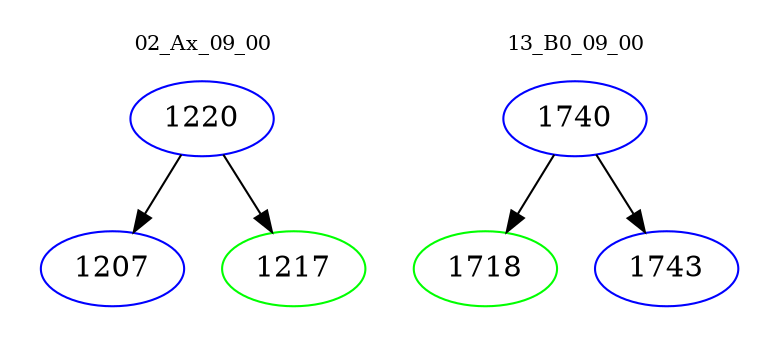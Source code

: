 digraph{
subgraph cluster_0 {
color = white
label = "02_Ax_09_00";
fontsize=10;
T0_1220 [label="1220", color="blue"]
T0_1220 -> T0_1207 [color="black"]
T0_1207 [label="1207", color="blue"]
T0_1220 -> T0_1217 [color="black"]
T0_1217 [label="1217", color="green"]
}
subgraph cluster_1 {
color = white
label = "13_B0_09_00";
fontsize=10;
T1_1740 [label="1740", color="blue"]
T1_1740 -> T1_1718 [color="black"]
T1_1718 [label="1718", color="green"]
T1_1740 -> T1_1743 [color="black"]
T1_1743 [label="1743", color="blue"]
}
}
